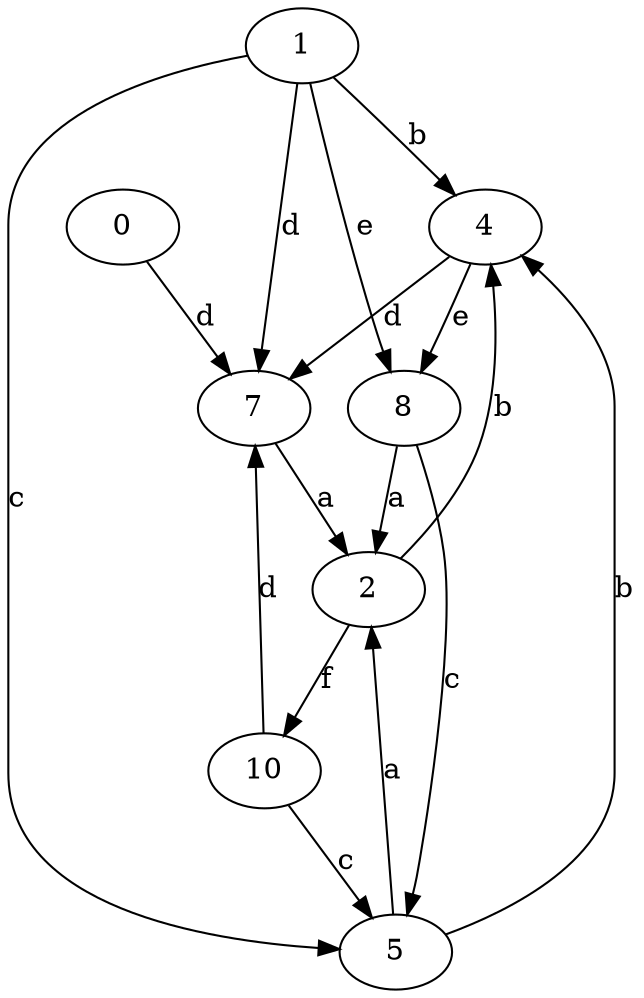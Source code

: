 strict digraph  {
1;
2;
4;
0;
5;
7;
8;
10;
1 -> 4  [label=b];
1 -> 5  [label=c];
1 -> 7  [label=d];
1 -> 8  [label=e];
2 -> 4  [label=b];
2 -> 10  [label=f];
4 -> 7  [label=d];
4 -> 8  [label=e];
0 -> 7  [label=d];
5 -> 2  [label=a];
5 -> 4  [label=b];
7 -> 2  [label=a];
8 -> 2  [label=a];
8 -> 5  [label=c];
10 -> 5  [label=c];
10 -> 7  [label=d];
}
